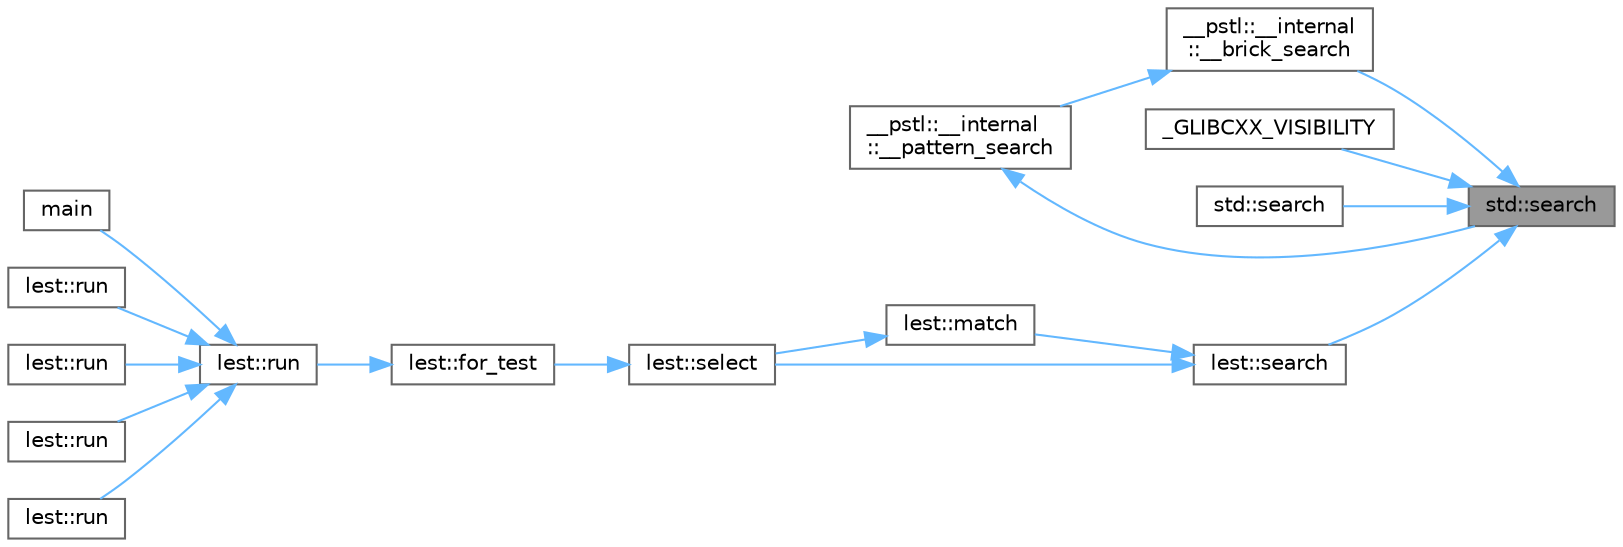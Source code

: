 digraph "std::search"
{
 // LATEX_PDF_SIZE
  bgcolor="transparent";
  edge [fontname=Helvetica,fontsize=10,labelfontname=Helvetica,labelfontsize=10];
  node [fontname=Helvetica,fontsize=10,shape=box,height=0.2,width=0.4];
  rankdir="RL";
  Node1 [id="Node000001",label="std::search",height=0.2,width=0.4,color="gray40", fillcolor="grey60", style="filled", fontcolor="black",tooltip=" "];
  Node1 -> Node2 [id="edge17_Node000001_Node000002",dir="back",color="steelblue1",style="solid",tooltip=" "];
  Node2 [id="Node000002",label="__pstl::__internal\l::__brick_search",height=0.2,width=0.4,color="grey40", fillcolor="white", style="filled",URL="$namespace____pstl_1_1____internal.html#a062af2a29d222a167d4abe66dc66fa1f",tooltip=" "];
  Node2 -> Node3 [id="edge18_Node000002_Node000003",dir="back",color="steelblue1",style="solid",tooltip=" "];
  Node3 [id="Node000003",label="__pstl::__internal\l::__pattern_search",height=0.2,width=0.4,color="grey40", fillcolor="white", style="filled",URL="$namespace____pstl_1_1____internal.html#af101203bfce74b08bef3c56eaa652f97",tooltip=" "];
  Node3 -> Node1 [id="edge19_Node000003_Node000001",dir="back",color="steelblue1",style="solid",tooltip=" "];
  Node1 -> Node4 [id="edge20_Node000001_Node000004",dir="back",color="steelblue1",style="solid",tooltip=" "];
  Node4 [id="Node000004",label="_GLIBCXX_VISIBILITY",height=0.2,width=0.4,color="grey40", fillcolor="white", style="filled",URL="$_classes_2lib_2include_2c_09_09_2parallel_2algorithmfwd_8h.html#a544d74b2d5d0dd2197f5fd6f02691de0",tooltip=" "];
  Node1 -> Node5 [id="edge21_Node000001_Node000005",dir="back",color="steelblue1",style="solid",tooltip=" "];
  Node5 [id="Node000005",label="std::search",height=0.2,width=0.4,color="grey40", fillcolor="white", style="filled",URL="$namespacestd.html#a85624c38582d6a8f19c5cc603f5e5030",tooltip=" "];
  Node1 -> Node6 [id="edge22_Node000001_Node000006",dir="back",color="steelblue1",style="solid",tooltip=" "];
  Node6 [id="Node000006",label="lest::search",height=0.2,width=0.4,color="grey40", fillcolor="white", style="filled",URL="$namespacelest.html#a415c4dec169b665859b5e08719d9227e",tooltip=" "];
  Node6 -> Node7 [id="edge23_Node000006_Node000007",dir="back",color="steelblue1",style="solid",tooltip=" "];
  Node7 [id="Node000007",label="lest::match",height=0.2,width=0.4,color="grey40", fillcolor="white", style="filled",URL="$namespacelest.html#a39aadbe27e6b271818d115e3e5c62bd1",tooltip=" "];
  Node7 -> Node8 [id="edge24_Node000007_Node000008",dir="back",color="steelblue1",style="solid",tooltip=" "];
  Node8 [id="Node000008",label="lest::select",height=0.2,width=0.4,color="grey40", fillcolor="white", style="filled",URL="$namespacelest.html#a1edb8bb9cf6c9793b8626cd80dcf1904",tooltip=" "];
  Node8 -> Node9 [id="edge25_Node000008_Node000009",dir="back",color="steelblue1",style="solid",tooltip=" "];
  Node9 [id="Node000009",label="lest::for_test",height=0.2,width=0.4,color="grey40", fillcolor="white", style="filled",URL="$namespacelest.html#af527784a6a57085ee814b08da444cda1",tooltip=" "];
  Node9 -> Node10 [id="edge26_Node000009_Node000010",dir="back",color="steelblue1",style="solid",tooltip=" "];
  Node10 [id="Node000010",label="lest::run",height=0.2,width=0.4,color="grey40", fillcolor="white", style="filled",URL="$namespacelest.html#a625193eb3dbfcef90fe9519412f96f38",tooltip=" "];
  Node10 -> Node11 [id="edge27_Node000010_Node000011",dir="back",color="steelblue1",style="solid",tooltip=" "];
  Node11 [id="Node000011",label="main",height=0.2,width=0.4,color="grey40", fillcolor="white", style="filled",URL="$_classes_2lib_2m_i_n_i-master_2tests_2testcasesens_8cpp.html#a3c04138a5bfe5d72780bb7e82a18e627",tooltip=" "];
  Node10 -> Node12 [id="edge28_Node000010_Node000012",dir="back",color="steelblue1",style="solid",tooltip=" "];
  Node12 [id="Node000012",label="lest::run",height=0.2,width=0.4,color="grey40", fillcolor="white", style="filled",URL="$namespacelest.html#a96b5a20d5753e9c43ab8517bf62b0885",tooltip=" "];
  Node10 -> Node13 [id="edge29_Node000010_Node000013",dir="back",color="steelblue1",style="solid",tooltip=" "];
  Node13 [id="Node000013",label="lest::run",height=0.2,width=0.4,color="grey40", fillcolor="white", style="filled",URL="$namespacelest.html#ae6a9f347b2b1384c14b6fde1f9086841",tooltip=" "];
  Node10 -> Node14 [id="edge30_Node000010_Node000014",dir="back",color="steelblue1",style="solid",tooltip=" "];
  Node14 [id="Node000014",label="lest::run",height=0.2,width=0.4,color="grey40", fillcolor="white", style="filled",URL="$namespacelest.html#aad2813832b7d3b6ae63d9226fdba4fe6",tooltip=" "];
  Node10 -> Node15 [id="edge31_Node000010_Node000015",dir="back",color="steelblue1",style="solid",tooltip=" "];
  Node15 [id="Node000015",label="lest::run",height=0.2,width=0.4,color="grey40", fillcolor="white", style="filled",URL="$namespacelest.html#ace5f472de9f59c9e8db36b78cae4e663",tooltip=" "];
  Node6 -> Node8 [id="edge32_Node000006_Node000008",dir="back",color="steelblue1",style="solid",tooltip=" "];
}
